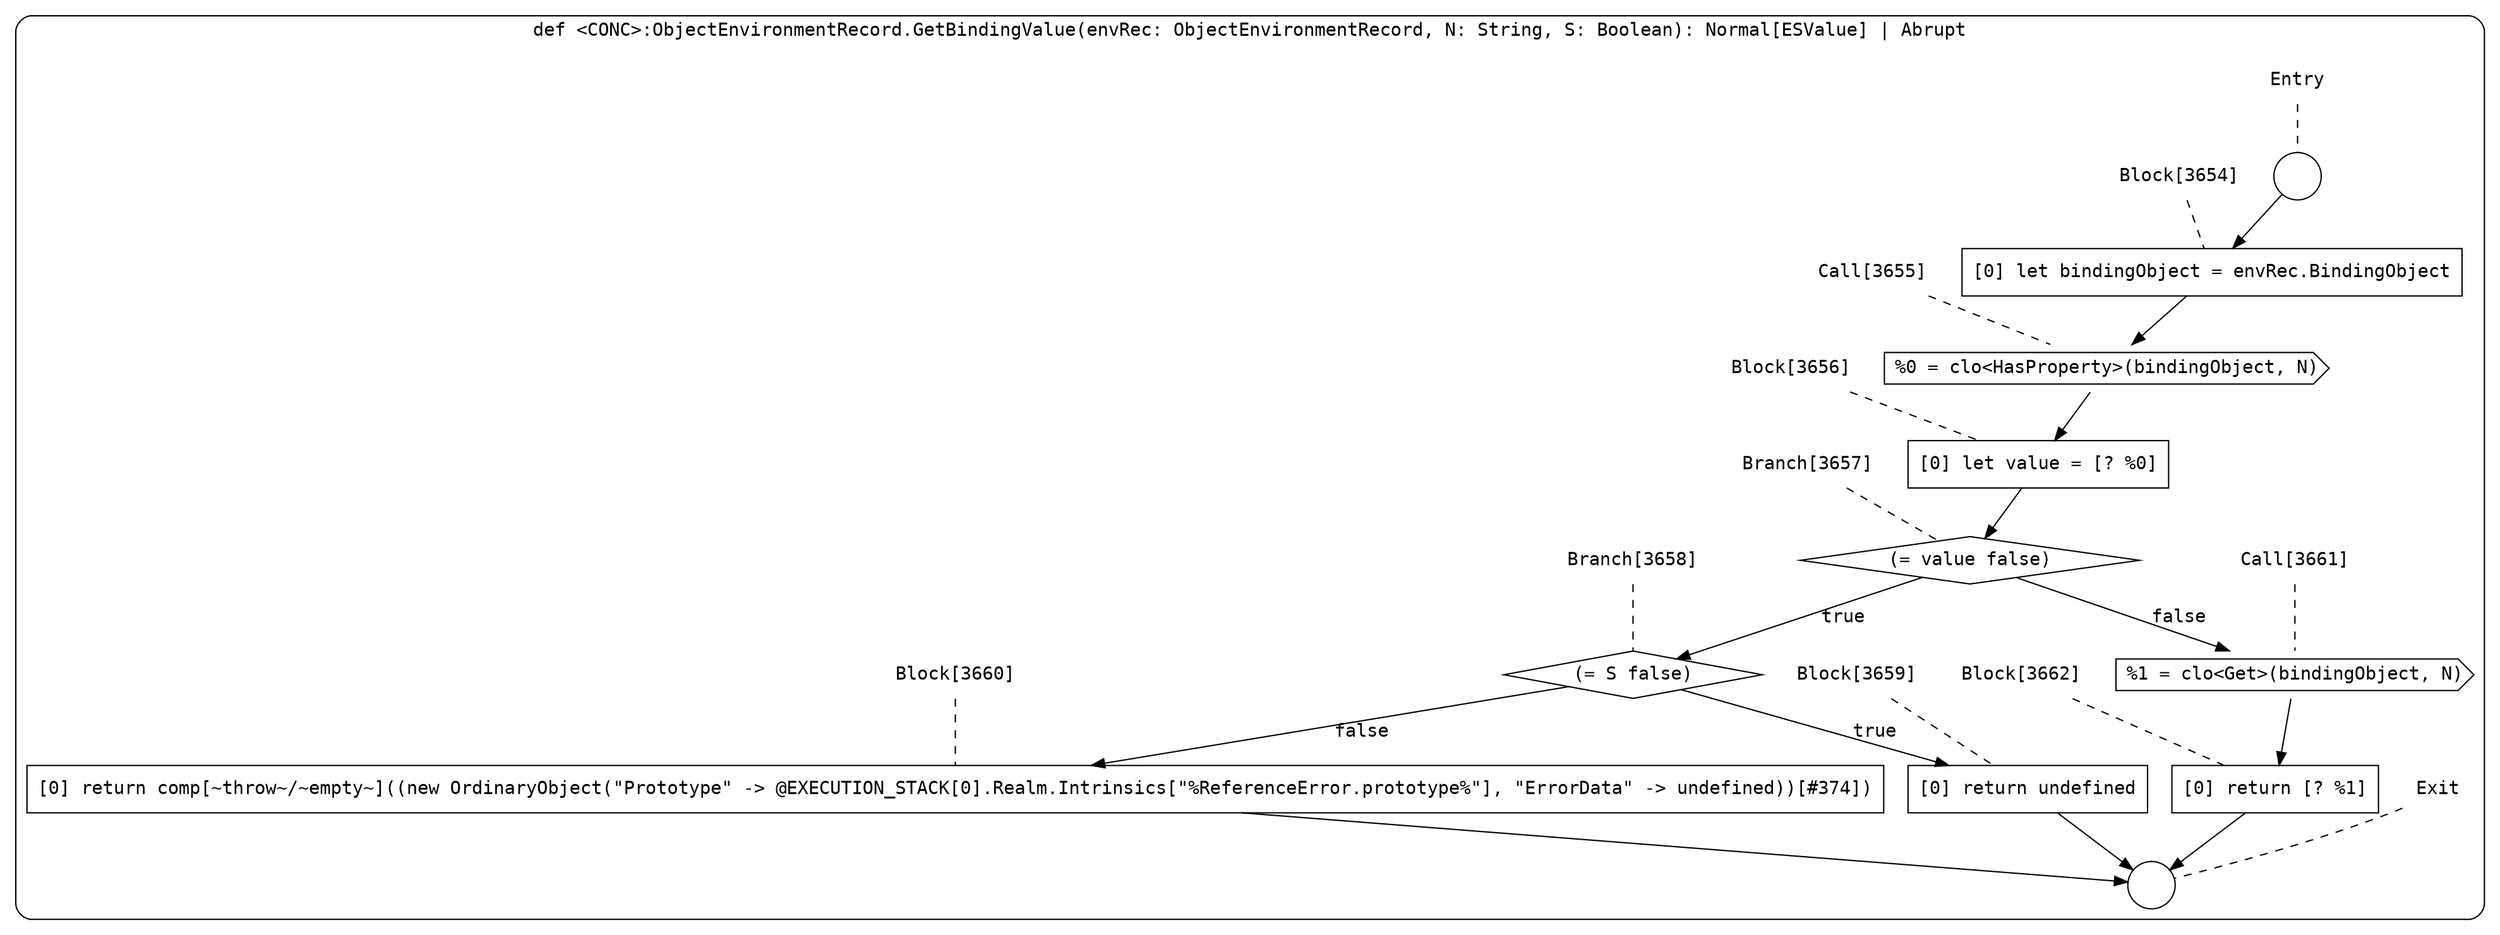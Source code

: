 digraph {
  graph [fontname = "Consolas"]
  node [fontname = "Consolas"]
  edge [fontname = "Consolas"]
  subgraph cluster988 {
    label = "def <CONC>:ObjectEnvironmentRecord.GetBindingValue(envRec: ObjectEnvironmentRecord, N: String, S: Boolean): Normal[ESValue] | Abrupt"
    style = rounded
    cluster988_entry_name [shape=none, label=<<font color="black">Entry</font>>]
    cluster988_entry_name -> cluster988_entry [arrowhead=none, color="black", style=dashed]
    cluster988_entry [shape=circle label=" " color="black" fillcolor="white" style=filled]
    cluster988_entry -> node3654 [color="black"]
    cluster988_exit_name [shape=none, label=<<font color="black">Exit</font>>]
    cluster988_exit_name -> cluster988_exit [arrowhead=none, color="black", style=dashed]
    cluster988_exit [shape=circle label=" " color="black" fillcolor="white" style=filled]
    node3654_name [shape=none, label=<<font color="black">Block[3654]</font>>]
    node3654_name -> node3654 [arrowhead=none, color="black", style=dashed]
    node3654 [shape=box, label=<<font color="black">[0] let bindingObject = envRec.BindingObject<BR ALIGN="LEFT"/></font>> color="black" fillcolor="white", style=filled]
    node3654 -> node3655 [color="black"]
    node3655_name [shape=none, label=<<font color="black">Call[3655]</font>>]
    node3655_name -> node3655 [arrowhead=none, color="black", style=dashed]
    node3655 [shape=cds, label=<<font color="black">%0 = clo&lt;HasProperty&gt;(bindingObject, N)</font>> color="black" fillcolor="white", style=filled]
    node3655 -> node3656 [color="black"]
    node3656_name [shape=none, label=<<font color="black">Block[3656]</font>>]
    node3656_name -> node3656 [arrowhead=none, color="black", style=dashed]
    node3656 [shape=box, label=<<font color="black">[0] let value = [? %0]<BR ALIGN="LEFT"/></font>> color="black" fillcolor="white", style=filled]
    node3656 -> node3657 [color="black"]
    node3657_name [shape=none, label=<<font color="black">Branch[3657]</font>>]
    node3657_name -> node3657 [arrowhead=none, color="black", style=dashed]
    node3657 [shape=diamond, label=<<font color="black">(= value false)</font>> color="black" fillcolor="white", style=filled]
    node3657 -> node3658 [label=<<font color="black">true</font>> color="black"]
    node3657 -> node3661 [label=<<font color="black">false</font>> color="black"]
    node3658_name [shape=none, label=<<font color="black">Branch[3658]</font>>]
    node3658_name -> node3658 [arrowhead=none, color="black", style=dashed]
    node3658 [shape=diamond, label=<<font color="black">(= S false)</font>> color="black" fillcolor="white", style=filled]
    node3658 -> node3659 [label=<<font color="black">true</font>> color="black"]
    node3658 -> node3660 [label=<<font color="black">false</font>> color="black"]
    node3661_name [shape=none, label=<<font color="black">Call[3661]</font>>]
    node3661_name -> node3661 [arrowhead=none, color="black", style=dashed]
    node3661 [shape=cds, label=<<font color="black">%1 = clo&lt;Get&gt;(bindingObject, N)</font>> color="black" fillcolor="white", style=filled]
    node3661 -> node3662 [color="black"]
    node3659_name [shape=none, label=<<font color="black">Block[3659]</font>>]
    node3659_name -> node3659 [arrowhead=none, color="black", style=dashed]
    node3659 [shape=box, label=<<font color="black">[0] return undefined<BR ALIGN="LEFT"/></font>> color="black" fillcolor="white", style=filled]
    node3659 -> cluster988_exit [color="black"]
    node3660_name [shape=none, label=<<font color="black">Block[3660]</font>>]
    node3660_name -> node3660 [arrowhead=none, color="black", style=dashed]
    node3660 [shape=box, label=<<font color="black">[0] return comp[~throw~/~empty~]((new OrdinaryObject(&quot;Prototype&quot; -&gt; @EXECUTION_STACK[0].Realm.Intrinsics[&quot;%ReferenceError.prototype%&quot;], &quot;ErrorData&quot; -&gt; undefined))[#374])<BR ALIGN="LEFT"/></font>> color="black" fillcolor="white", style=filled]
    node3660 -> cluster988_exit [color="black"]
    node3662_name [shape=none, label=<<font color="black">Block[3662]</font>>]
    node3662_name -> node3662 [arrowhead=none, color="black", style=dashed]
    node3662 [shape=box, label=<<font color="black">[0] return [? %1]<BR ALIGN="LEFT"/></font>> color="black" fillcolor="white", style=filled]
    node3662 -> cluster988_exit [color="black"]
  }
}